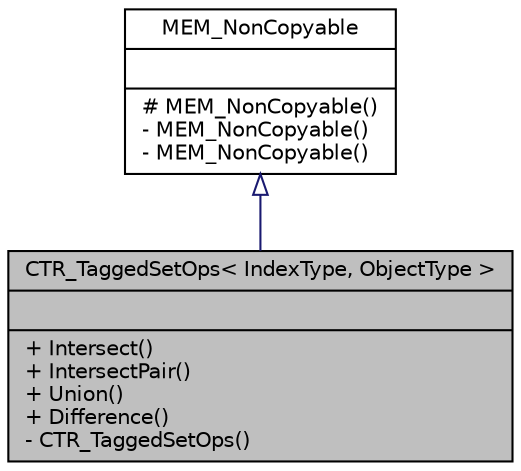 digraph G
{
  edge [fontname="Helvetica",fontsize="10",labelfontname="Helvetica",labelfontsize="10"];
  node [fontname="Helvetica",fontsize="10",shape=record];
  Node1 [label="{CTR_TaggedSetOps\< IndexType, ObjectType \>\n||+ Intersect()\l+ IntersectPair()\l+ Union()\l+ Difference()\l- CTR_TaggedSetOps()\l}",height=0.2,width=0.4,color="black", fillcolor="grey75", style="filled" fontcolor="black"];
  Node2 -> Node1 [dir=back,color="midnightblue",fontsize="10",style="solid",arrowtail="empty",fontname="Helvetica"];
  Node2 [label="{MEM_NonCopyable\n||# MEM_NonCopyable()\l- MEM_NonCopyable()\l- MEM_NonCopyable()\l}",height=0.2,width=0.4,color="black", fillcolor="white", style="filled",URL="$d0/d40/classMEM__NonCopyable.html"];
}
